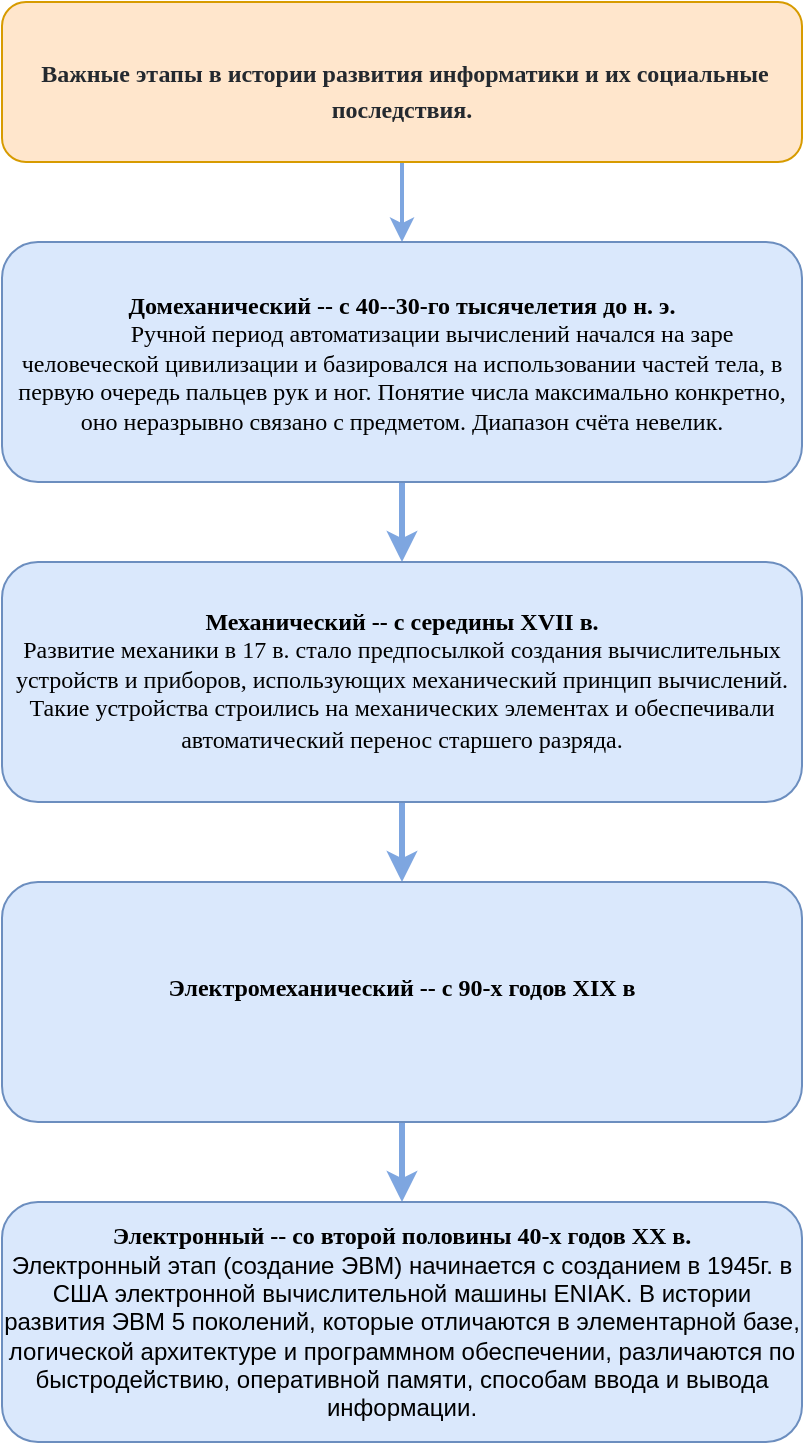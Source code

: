 <mxfile version="15.8.7" type="device"><diagram id="cQnj389Sw5BeZy5L1pZ_" name="Страница 1"><mxGraphModel dx="868" dy="553" grid="1" gridSize="10" guides="1" tooltips="1" connect="1" arrows="1" fold="1" page="1" pageScale="1" pageWidth="1169" pageHeight="827" math="0" shadow="0"><root><mxCell id="0"/><mxCell id="1" parent="0"/><mxCell id="BhpTRppAbVkfMEY2HyFv-3" style="edgeStyle=orthogonalEdgeStyle;rounded=0;orthogonalLoop=1;jettySize=auto;html=1;exitX=0.5;exitY=1;exitDx=0;exitDy=0;fontFamily=Tahoma;fontSize=12;fontColor=#000000;strokeWidth=2;strokeColor=#7EA6E0;" edge="1" parent="1" source="BhpTRppAbVkfMEY2HyFv-1" target="BhpTRppAbVkfMEY2HyFv-2"><mxGeometry relative="1" as="geometry"/></mxCell><mxCell id="BhpTRppAbVkfMEY2HyFv-1" value="&lt;h3 dir=&quot;auto&quot; style=&quot;box-sizing: border-box ; margin-top: 24px ; margin-bottom: 16px ; line-height: 1.25 ; color: rgb(36 , 41 , 47)&quot;&gt;&lt;font style=&quot;font-size: 12px&quot; face=&quot;Tahoma&quot;&gt;&amp;nbsp;Важные этапы в истории развития информатики и их социальные последствия.&lt;/font&gt;&lt;/h3&gt;" style="rounded=1;whiteSpace=wrap;html=1;fillColor=#ffe6cc;strokeColor=#d79b00;" vertex="1" parent="1"><mxGeometry x="320" y="40" width="400" height="80" as="geometry"/></mxCell><mxCell id="BhpTRppAbVkfMEY2HyFv-7" style="edgeStyle=orthogonalEdgeStyle;rounded=0;orthogonalLoop=1;jettySize=auto;html=1;exitX=0.5;exitY=1;exitDx=0;exitDy=0;fontFamily=Tahoma;fontSize=12;fontColor=#000000;strokeColor=#7EA6E0;strokeWidth=3;" edge="1" parent="1" source="BhpTRppAbVkfMEY2HyFv-2" target="BhpTRppAbVkfMEY2HyFv-4"><mxGeometry relative="1" as="geometry"/></mxCell><mxCell id="BhpTRppAbVkfMEY2HyFv-2" value="&lt;p style=&quot;font-size: 12px&quot;&gt;&lt;/p&gt;&lt;div style=&quot;font-size: 12px&quot;&gt;&lt;b style=&quot;font-family: &amp;#34;georgia&amp;#34; , &amp;#34;times new roman&amp;#34; , &amp;#34;times&amp;#34; , serif ; text-indent: 30px&quot;&gt;&lt;font style=&quot;font-size: 12px&quot;&gt;Домеханический -- с 40--30-го тысячелетия до н. э.&lt;/font&gt;&lt;/b&gt;&lt;/div&gt;&lt;span style=&quot;font-family: &amp;#34;georgia&amp;#34; , &amp;#34;times new roman&amp;#34; , &amp;#34;times&amp;#34; , serif ; text-indent: 30px ; font-size: 12px&quot;&gt;&lt;div&gt;&lt;span&gt;&lt;font style=&quot;font-size: 12px&quot;&gt;Ручной период автоматизации вычислений начался на заре человеческой цивилизации и базировался на использовании частей тела, в первую очередь пальцев рук и ног. Понятие числа максимально конкретно, оно неразрывно связано с предметом. Диапазон счёта невелик.&lt;/font&gt;&lt;/span&gt;&lt;/div&gt;&lt;/span&gt;&lt;p&gt;&lt;/p&gt;" style="rounded=1;whiteSpace=wrap;html=1;fillColor=#dae8fc;strokeColor=#6c8ebf;labelBackgroundColor=none;fontFamily=Tahoma;fontSize=11;align=center;" vertex="1" parent="1"><mxGeometry x="320" y="160" width="400" height="120" as="geometry"/></mxCell><mxCell id="BhpTRppAbVkfMEY2HyFv-8" style="edgeStyle=orthogonalEdgeStyle;rounded=0;orthogonalLoop=1;jettySize=auto;html=1;exitX=0.5;exitY=1;exitDx=0;exitDy=0;fontFamily=Tahoma;fontSize=12;fontColor=#000000;strokeColor=#7EA6E0;strokeWidth=3;" edge="1" parent="1" source="BhpTRppAbVkfMEY2HyFv-4" target="BhpTRppAbVkfMEY2HyFv-5"><mxGeometry relative="1" as="geometry"/></mxCell><mxCell id="BhpTRppAbVkfMEY2HyFv-4" value="&lt;font style=&quot;font-size: 12px&quot;&gt;&lt;span style=&quot;font-family: &amp;#34;georgia&amp;#34; , &amp;#34;times new roman&amp;#34; , &amp;#34;times&amp;#34; , serif ; text-align: justify ; text-indent: 30px&quot;&gt;&lt;b&gt;Механический -- с середины XVII в.&lt;/b&gt;&lt;br&gt;&lt;/span&gt;&lt;span style=&quot;font-family: &amp;#34;georgia&amp;#34; , &amp;#34;times new roman&amp;#34; , &amp;#34;times&amp;#34; , serif ; text-align: justify ; text-indent: 30px&quot;&gt;Развитие механики в 17 в. стало предпосылкой создания вычислительных устройств и приборов, использующих механический принцип вычислений. Такие устройства строились на механических элементах и обеспечивали автоматический перенос старшего разряда.&lt;/span&gt;&lt;/font&gt;&lt;span style=&quot;color: rgb(70 , 70 , 70) ; font-family: &amp;#34;georgia&amp;#34; , &amp;#34;times new roman&amp;#34; , &amp;#34;times&amp;#34; , serif ; font-size: 14.667px ; text-align: justify ; text-indent: 30px ; background-color: rgb(255 , 255 , 255)&quot;&gt;&lt;br&gt;&lt;/span&gt;" style="rounded=1;whiteSpace=wrap;html=1;fillColor=#dae8fc;strokeColor=#6c8ebf;labelBackgroundColor=none;fontFamily=Tahoma;fontSize=12;fontColor=#000000;" vertex="1" parent="1"><mxGeometry x="320" y="320" width="400" height="120" as="geometry"/></mxCell><mxCell id="BhpTRppAbVkfMEY2HyFv-9" style="edgeStyle=orthogonalEdgeStyle;rounded=0;orthogonalLoop=1;jettySize=auto;html=1;exitX=0.5;exitY=1;exitDx=0;exitDy=0;fontFamily=Tahoma;fontSize=12;fontColor=#000000;strokeColor=#7EA6E0;strokeWidth=3;" edge="1" parent="1" source="BhpTRppAbVkfMEY2HyFv-5" target="BhpTRppAbVkfMEY2HyFv-6"><mxGeometry relative="1" as="geometry"/></mxCell><mxCell id="BhpTRppAbVkfMEY2HyFv-5" value="&lt;span style=&quot;font-family: &amp;#34;georgia&amp;#34; , &amp;#34;times new roman&amp;#34; , &amp;#34;times&amp;#34; , serif ; text-align: justify ; text-indent: 30px&quot;&gt;&lt;b&gt;Электромеханический -- с 90-х годов XIX в&lt;br&gt;&lt;/b&gt;&lt;br&gt;&lt;/span&gt;" style="rounded=1;whiteSpace=wrap;html=1;fillColor=#dae8fc;strokeColor=#6c8ebf;labelBackgroundColor=none;fontFamily=Tahoma;fontSize=12;fontColor=#000000;" vertex="1" parent="1"><mxGeometry x="320" y="480" width="400" height="120" as="geometry"/></mxCell><mxCell id="BhpTRppAbVkfMEY2HyFv-6" value="&lt;font style=&quot;font-size: 12px&quot;&gt;&lt;span style=&quot;font-family: &amp;#34;georgia&amp;#34; , &amp;#34;times new roman&amp;#34; , &amp;#34;times&amp;#34; , serif ; text-align: justify ; text-indent: 30px&quot;&gt;&lt;font style=&quot;font-size: 12px&quot;&gt;&lt;b&gt;Электронный -- со второй половины 40-х годов XX в.&lt;br&gt;&lt;/b&gt;&lt;/font&gt;&lt;/span&gt;&lt;span style=&quot;font-family: &amp;#34;arial&amp;#34; , sans-serif ; text-align: left&quot;&gt;Электронный этап (создание ЭВМ) начинается с созданием в 1945г. в США электронной вычислительной машины ENIAK. В истории развития ЭВМ 5 поколений, которые отличаются в элементарной базе, логической архитектуре и программном обеспечении, различаются по быстродействию, оперативной памяти, способам ввода и вывода информации.&lt;/span&gt;&lt;/font&gt;&lt;span style=&quot;font-family: &amp;#34;georgia&amp;#34; , &amp;#34;times new roman&amp;#34; , &amp;#34;times&amp;#34; , serif ; text-align: justify ; text-indent: 30px&quot;&gt;&lt;font style=&quot;font-size: 12px&quot;&gt;&lt;b&gt;&lt;br&gt;&lt;/b&gt;&lt;/font&gt;&lt;/span&gt;" style="rounded=1;whiteSpace=wrap;html=1;fillColor=#dae8fc;strokeColor=#6c8ebf;labelBackgroundColor=none;fontFamily=Tahoma;fontSize=12;fontColor=#000000;" vertex="1" parent="1"><mxGeometry x="320" y="640" width="400" height="120" as="geometry"/></mxCell></root></mxGraphModel></diagram></mxfile>